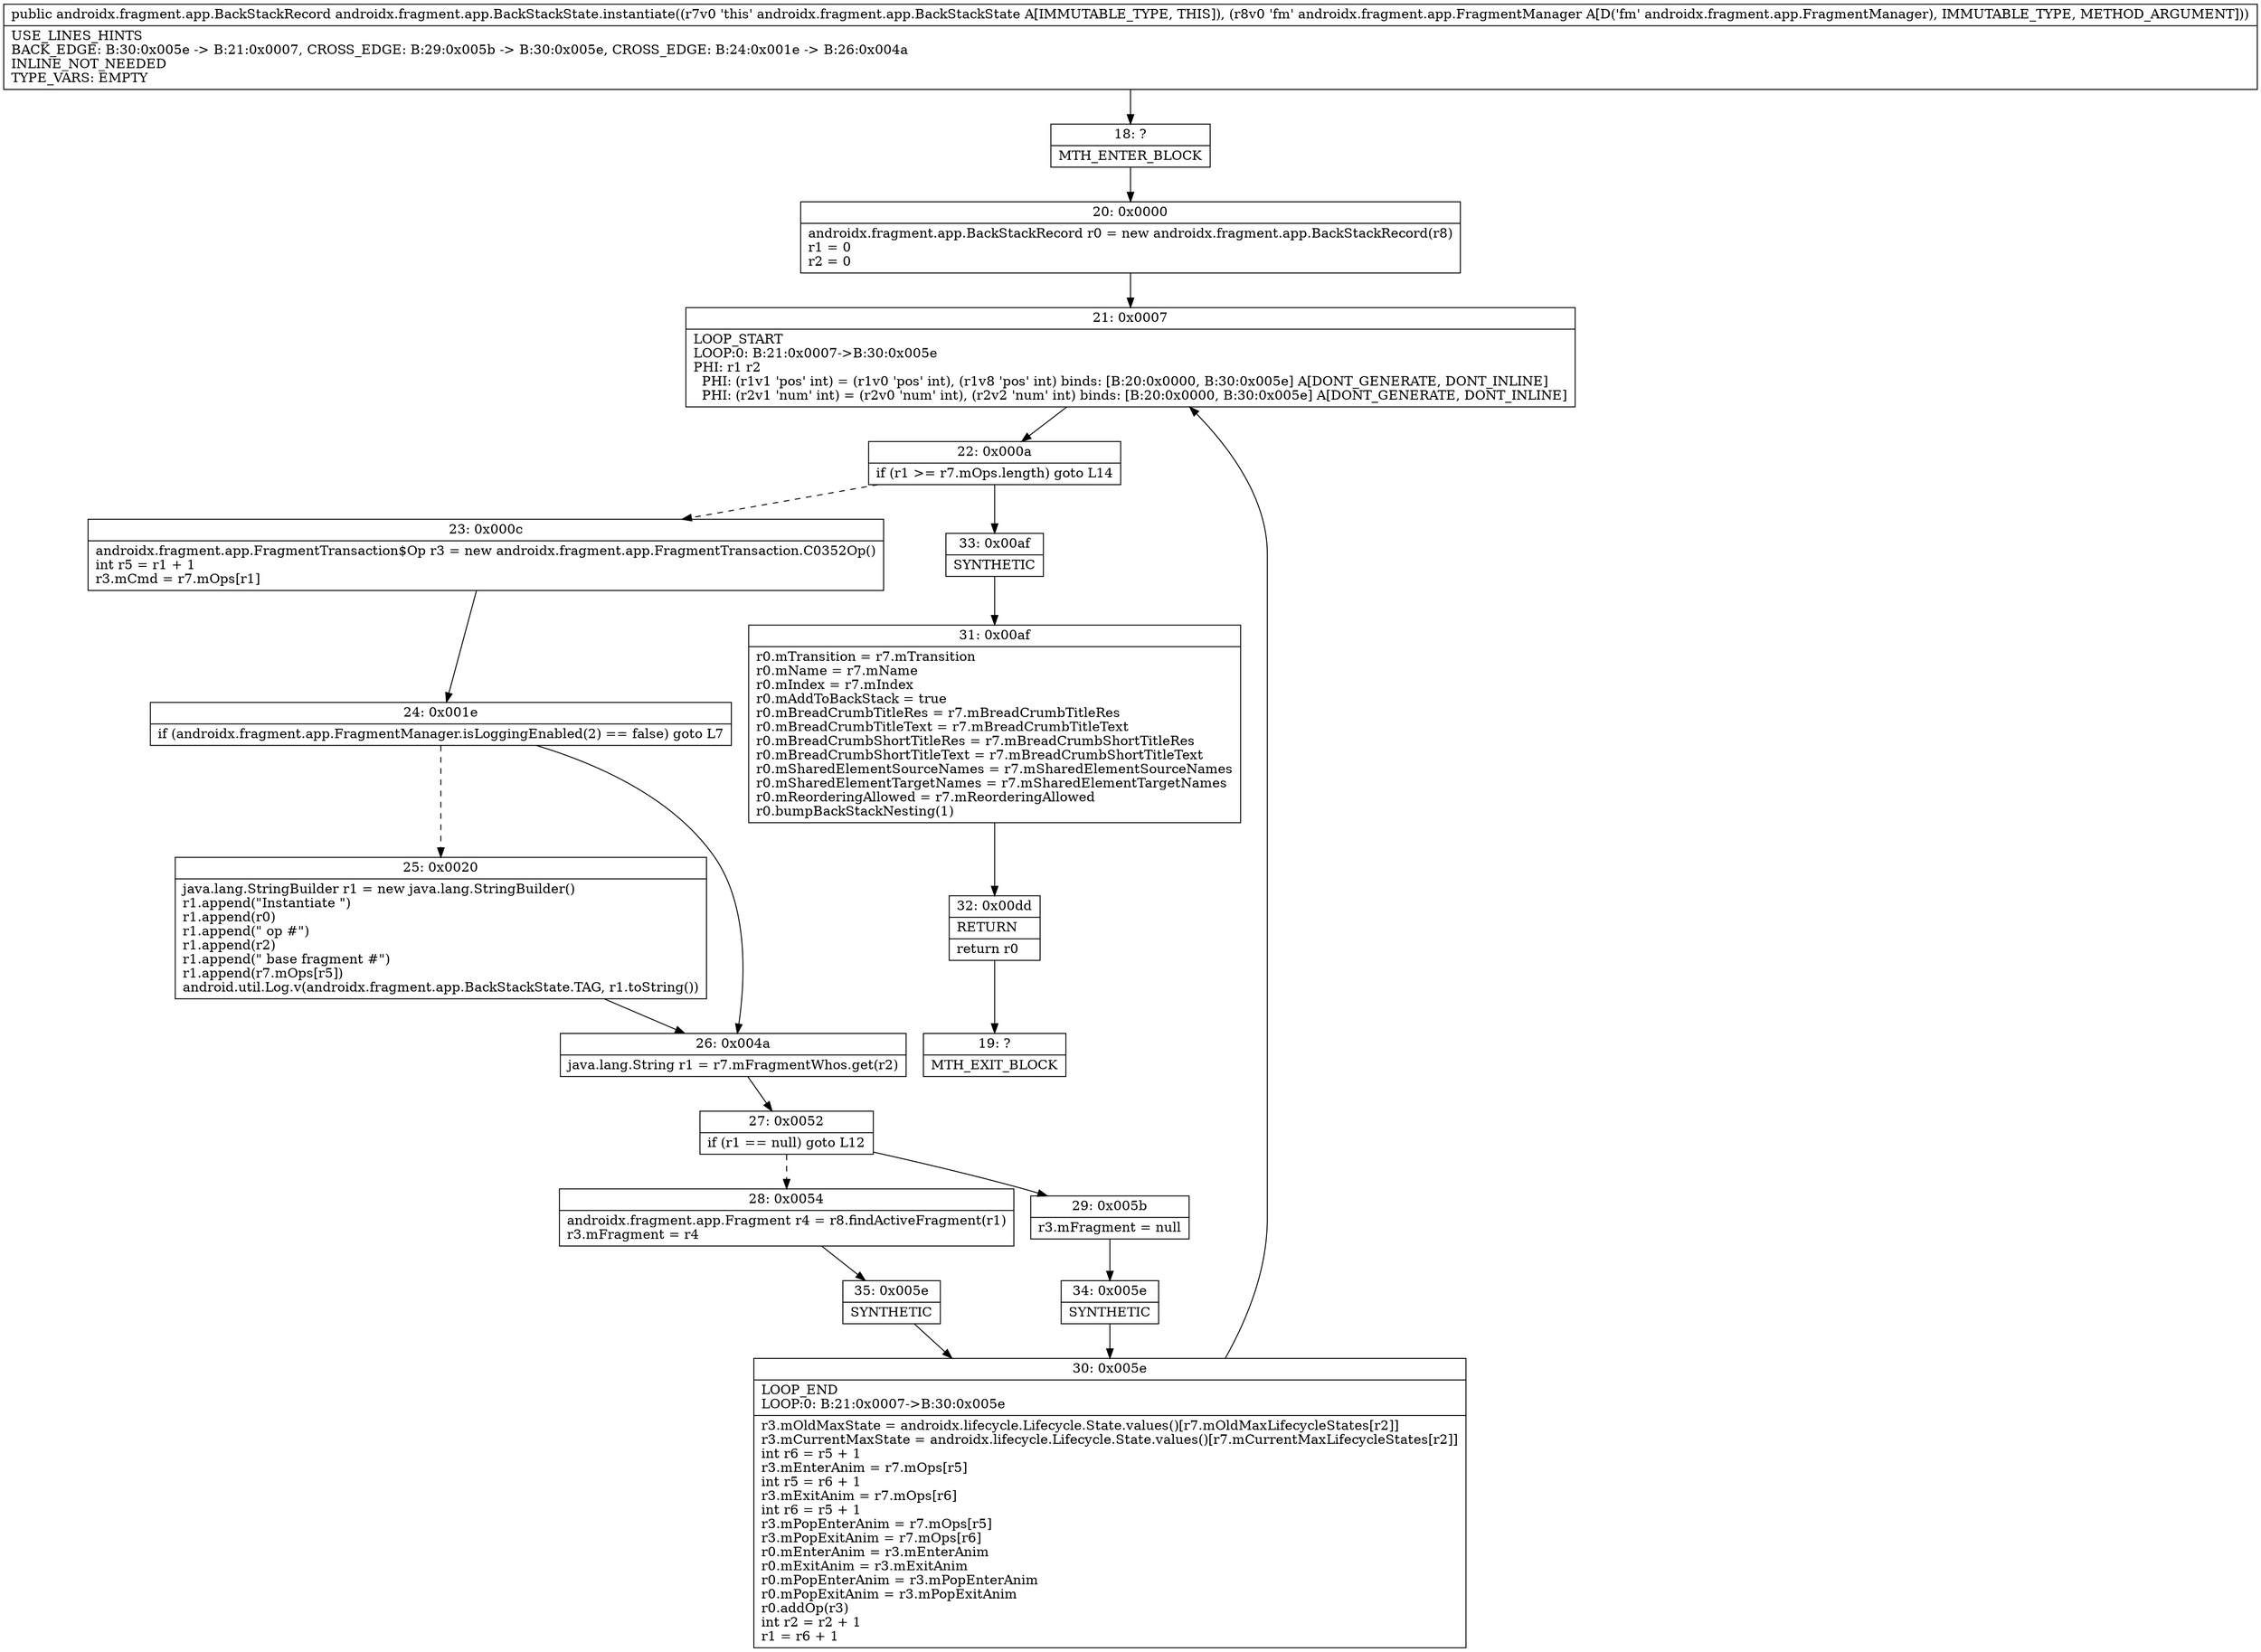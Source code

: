 digraph "CFG forandroidx.fragment.app.BackStackState.instantiate(Landroidx\/fragment\/app\/FragmentManager;)Landroidx\/fragment\/app\/BackStackRecord;" {
Node_18 [shape=record,label="{18\:\ ?|MTH_ENTER_BLOCK\l}"];
Node_20 [shape=record,label="{20\:\ 0x0000|androidx.fragment.app.BackStackRecord r0 = new androidx.fragment.app.BackStackRecord(r8)\lr1 = 0\lr2 = 0\l}"];
Node_21 [shape=record,label="{21\:\ 0x0007|LOOP_START\lLOOP:0: B:21:0x0007\-\>B:30:0x005e\lPHI: r1 r2 \l  PHI: (r1v1 'pos' int) = (r1v0 'pos' int), (r1v8 'pos' int) binds: [B:20:0x0000, B:30:0x005e] A[DONT_GENERATE, DONT_INLINE]\l  PHI: (r2v1 'num' int) = (r2v0 'num' int), (r2v2 'num' int) binds: [B:20:0x0000, B:30:0x005e] A[DONT_GENERATE, DONT_INLINE]\l}"];
Node_22 [shape=record,label="{22\:\ 0x000a|if (r1 \>= r7.mOps.length) goto L14\l}"];
Node_23 [shape=record,label="{23\:\ 0x000c|androidx.fragment.app.FragmentTransaction$Op r3 = new androidx.fragment.app.FragmentTransaction.C0352Op()\lint r5 = r1 + 1\lr3.mCmd = r7.mOps[r1]\l}"];
Node_24 [shape=record,label="{24\:\ 0x001e|if (androidx.fragment.app.FragmentManager.isLoggingEnabled(2) == false) goto L7\l}"];
Node_25 [shape=record,label="{25\:\ 0x0020|java.lang.StringBuilder r1 = new java.lang.StringBuilder()\lr1.append(\"Instantiate \")\lr1.append(r0)\lr1.append(\" op #\")\lr1.append(r2)\lr1.append(\" base fragment #\")\lr1.append(r7.mOps[r5])\landroid.util.Log.v(androidx.fragment.app.BackStackState.TAG, r1.toString())\l}"];
Node_26 [shape=record,label="{26\:\ 0x004a|java.lang.String r1 = r7.mFragmentWhos.get(r2)\l}"];
Node_27 [shape=record,label="{27\:\ 0x0052|if (r1 == null) goto L12\l}"];
Node_28 [shape=record,label="{28\:\ 0x0054|androidx.fragment.app.Fragment r4 = r8.findActiveFragment(r1)\lr3.mFragment = r4\l}"];
Node_35 [shape=record,label="{35\:\ 0x005e|SYNTHETIC\l}"];
Node_30 [shape=record,label="{30\:\ 0x005e|LOOP_END\lLOOP:0: B:21:0x0007\-\>B:30:0x005e\l|r3.mOldMaxState = androidx.lifecycle.Lifecycle.State.values()[r7.mOldMaxLifecycleStates[r2]]\lr3.mCurrentMaxState = androidx.lifecycle.Lifecycle.State.values()[r7.mCurrentMaxLifecycleStates[r2]]\lint r6 = r5 + 1\lr3.mEnterAnim = r7.mOps[r5]\lint r5 = r6 + 1\lr3.mExitAnim = r7.mOps[r6]\lint r6 = r5 + 1\lr3.mPopEnterAnim = r7.mOps[r5]\lr3.mPopExitAnim = r7.mOps[r6]\lr0.mEnterAnim = r3.mEnterAnim\lr0.mExitAnim = r3.mExitAnim\lr0.mPopEnterAnim = r3.mPopEnterAnim\lr0.mPopExitAnim = r3.mPopExitAnim\lr0.addOp(r3)\lint r2 = r2 + 1\lr1 = r6 + 1\l}"];
Node_29 [shape=record,label="{29\:\ 0x005b|r3.mFragment = null\l}"];
Node_34 [shape=record,label="{34\:\ 0x005e|SYNTHETIC\l}"];
Node_33 [shape=record,label="{33\:\ 0x00af|SYNTHETIC\l}"];
Node_31 [shape=record,label="{31\:\ 0x00af|r0.mTransition = r7.mTransition\lr0.mName = r7.mName\lr0.mIndex = r7.mIndex\lr0.mAddToBackStack = true\lr0.mBreadCrumbTitleRes = r7.mBreadCrumbTitleRes\lr0.mBreadCrumbTitleText = r7.mBreadCrumbTitleText\lr0.mBreadCrumbShortTitleRes = r7.mBreadCrumbShortTitleRes\lr0.mBreadCrumbShortTitleText = r7.mBreadCrumbShortTitleText\lr0.mSharedElementSourceNames = r7.mSharedElementSourceNames\lr0.mSharedElementTargetNames = r7.mSharedElementTargetNames\lr0.mReorderingAllowed = r7.mReorderingAllowed\lr0.bumpBackStackNesting(1)\l}"];
Node_32 [shape=record,label="{32\:\ 0x00dd|RETURN\l|return r0\l}"];
Node_19 [shape=record,label="{19\:\ ?|MTH_EXIT_BLOCK\l}"];
MethodNode[shape=record,label="{public androidx.fragment.app.BackStackRecord androidx.fragment.app.BackStackState.instantiate((r7v0 'this' androidx.fragment.app.BackStackState A[IMMUTABLE_TYPE, THIS]), (r8v0 'fm' androidx.fragment.app.FragmentManager A[D('fm' androidx.fragment.app.FragmentManager), IMMUTABLE_TYPE, METHOD_ARGUMENT]))  | USE_LINES_HINTS\lBACK_EDGE: B:30:0x005e \-\> B:21:0x0007, CROSS_EDGE: B:29:0x005b \-\> B:30:0x005e, CROSS_EDGE: B:24:0x001e \-\> B:26:0x004a\lINLINE_NOT_NEEDED\lTYPE_VARS: EMPTY\l}"];
MethodNode -> Node_18;Node_18 -> Node_20;
Node_20 -> Node_21;
Node_21 -> Node_22;
Node_22 -> Node_23[style=dashed];
Node_22 -> Node_33;
Node_23 -> Node_24;
Node_24 -> Node_25[style=dashed];
Node_24 -> Node_26;
Node_25 -> Node_26;
Node_26 -> Node_27;
Node_27 -> Node_28[style=dashed];
Node_27 -> Node_29;
Node_28 -> Node_35;
Node_35 -> Node_30;
Node_30 -> Node_21;
Node_29 -> Node_34;
Node_34 -> Node_30;
Node_33 -> Node_31;
Node_31 -> Node_32;
Node_32 -> Node_19;
}

